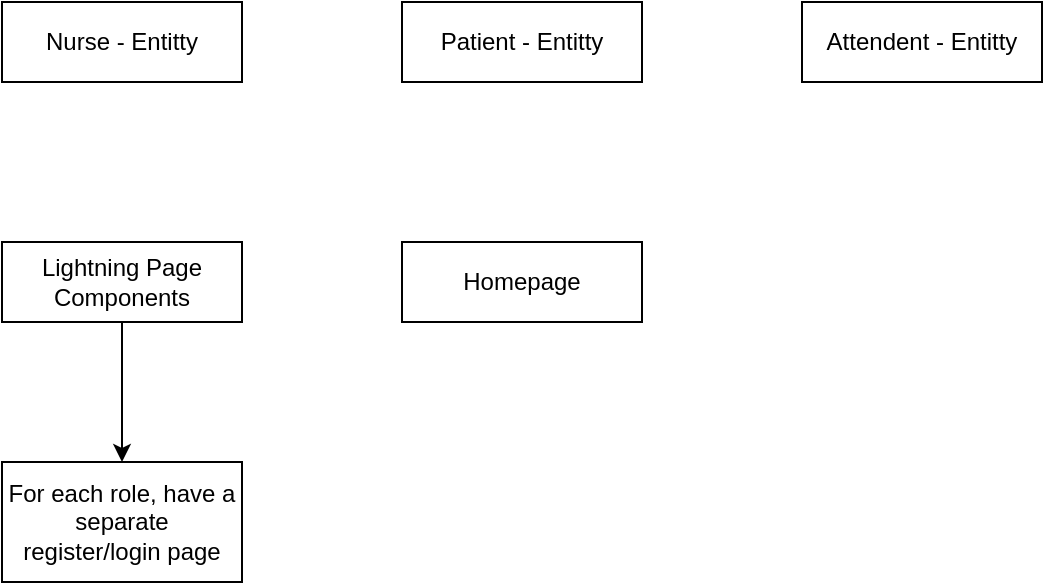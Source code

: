 <mxfile version="17.1.5" type="github">
  <diagram id="U0bZ6pBTpM0miLVOKGS7" name="Page-1">
    <mxGraphModel dx="782" dy="481" grid="1" gridSize="10" guides="1" tooltips="1" connect="1" arrows="1" fold="1" page="1" pageScale="1" pageWidth="850" pageHeight="1100" math="0" shadow="0">
      <root>
        <mxCell id="0" />
        <mxCell id="1" parent="0" />
        <mxCell id="-nGJAd8UvBnzbiaQS2O5-1" value="Nurse - Entitty" style="rounded=0;whiteSpace=wrap;html=1;" vertex="1" parent="1">
          <mxGeometry x="40" y="40" width="120" height="40" as="geometry" />
        </mxCell>
        <mxCell id="-nGJAd8UvBnzbiaQS2O5-2" value="Patient - Entitty" style="rounded=0;whiteSpace=wrap;html=1;" vertex="1" parent="1">
          <mxGeometry x="240" y="40" width="120" height="40" as="geometry" />
        </mxCell>
        <mxCell id="-nGJAd8UvBnzbiaQS2O5-3" value="Attendent - Entitty" style="rounded=0;whiteSpace=wrap;html=1;" vertex="1" parent="1">
          <mxGeometry x="440" y="40" width="120" height="40" as="geometry" />
        </mxCell>
        <mxCell id="-nGJAd8UvBnzbiaQS2O5-6" value="" style="edgeStyle=orthogonalEdgeStyle;rounded=0;orthogonalLoop=1;jettySize=auto;html=1;" edge="1" parent="1" source="-nGJAd8UvBnzbiaQS2O5-4" target="-nGJAd8UvBnzbiaQS2O5-5">
          <mxGeometry relative="1" as="geometry" />
        </mxCell>
        <mxCell id="-nGJAd8UvBnzbiaQS2O5-4" value="Lightning Page Components" style="rounded=0;whiteSpace=wrap;html=1;" vertex="1" parent="1">
          <mxGeometry x="40" y="160" width="120" height="40" as="geometry" />
        </mxCell>
        <mxCell id="-nGJAd8UvBnzbiaQS2O5-5" value="For each role, have a separate register/login page" style="whiteSpace=wrap;html=1;rounded=0;" vertex="1" parent="1">
          <mxGeometry x="40" y="270" width="120" height="60" as="geometry" />
        </mxCell>
        <mxCell id="-nGJAd8UvBnzbiaQS2O5-7" value="Homepage" style="rounded=0;whiteSpace=wrap;html=1;" vertex="1" parent="1">
          <mxGeometry x="240" y="160" width="120" height="40" as="geometry" />
        </mxCell>
      </root>
    </mxGraphModel>
  </diagram>
</mxfile>
